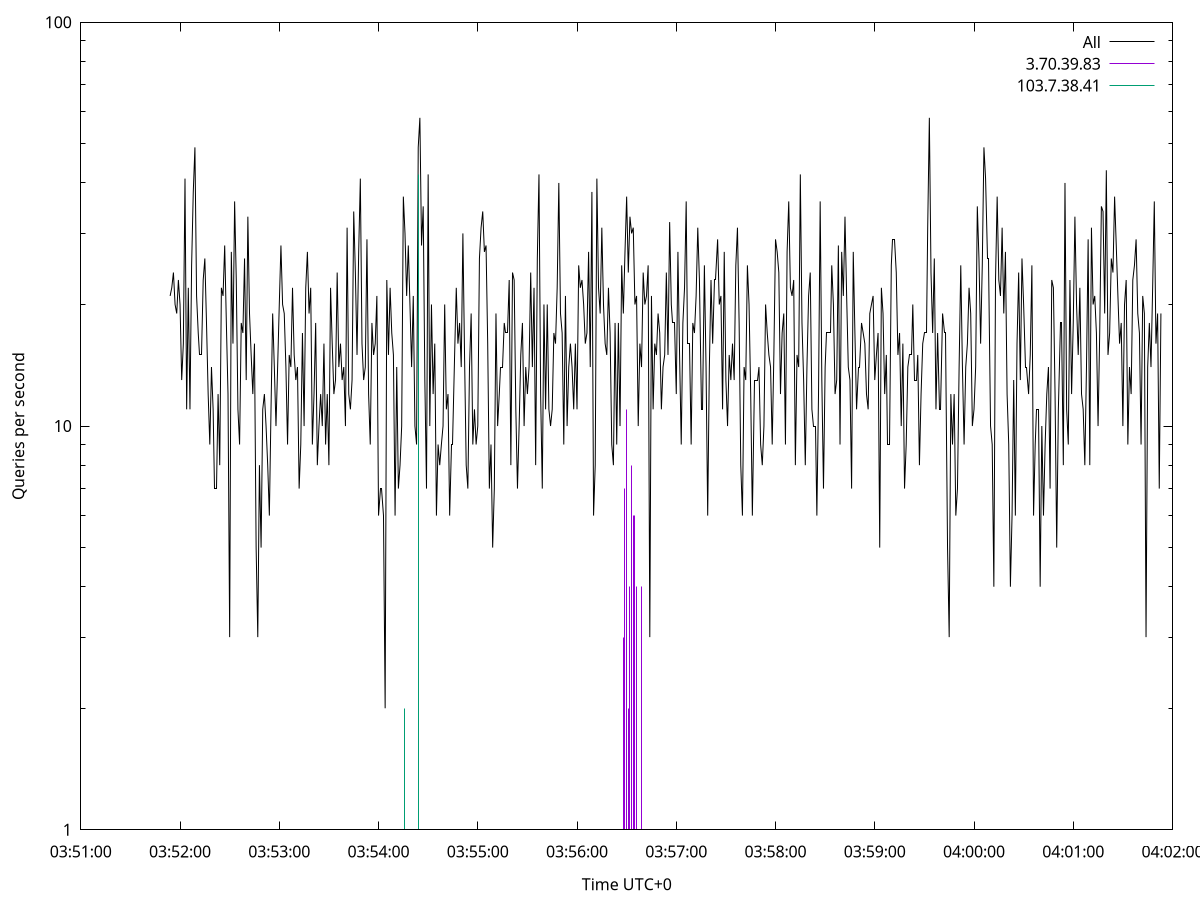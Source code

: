 set terminal pngcairo size 1024,768
set output 'Sun Jan  7 10:51:54 2024.png'
set ylabel 'Queries per second'
set xlabel 'Time UTC+0'
set xdata time
set timefmt "%s"
set log y
plot \
'-' using 1:2 linecolor 0 linetype 2 with lines title 'All', \
'-' using 1:2 linecolor 1 linetype 3 with impulses title "3.70.39.83", \
'-' using 1:2 linecolor 2 linetype 3 with impulses title "103.7.38.41"
1704599514 21
1704599515 22
1704599516 24
1704599517 20
1704599518 19
1704599519 23
1704599520 20
1704599521 13
1704599522 16
1704599523 41
1704599524 11
1704599525 22
1704599526 11
1704599527 25
1704599528 38
1704599529 49
1704599530 21
1704599531 17
1704599532 15
1704599533 15
1704599534 23
1704599535 26
1704599536 18
1704599537 12
1704599538 9
1704599539 14
1704599540 11
1704599541 7
1704599542 7
1704599543 12
1704599544 8
1704599545 22
1704599546 21
1704599547 28
1704599548 18
1704599549 12
1704599550 3
1704599551 27
1704599552 16
1704599553 36
1704599554 23
1704599555 11
1704599556 9
1704599557 18
1704599558 17
1704599559 26
1704599560 13
1704599561 33
1704599562 19
1704599563 15
1704599564 12
1704599565 16
1704599566 5
1704599567 3
1704599568 8
1704599569 5
1704599570 11
1704599571 12
1704599572 10
1704599573 8
1704599574 6
1704599575 11
1704599576 19
1704599577 14
1704599578 10
1704599579 14
1704599580 20
1704599581 28
1704599582 20
1704599583 19
1704599584 14
1704599585 9
1704599586 15
1704599587 14
1704599588 22
1704599589 15
1704599590 13
1704599591 14
1704599592 7
1704599593 9
1704599594 17
1704599595 10
1704599596 22
1704599597 27
1704599598 19
1704599599 22
1704599600 9
1704599601 12
1704599602 18
1704599603 8
1704599604 10
1704599605 12
1704599606 10
1704599607 16
1704599608 9
1704599609 12
1704599610 8
1704599611 22
1704599612 16
1704599613 12
1704599614 13
1704599615 24
1704599616 14
1704599617 16
1704599618 13
1704599619 14
1704599620 10
1704599621 31
1704599622 12
1704599623 11
1704599624 13
1704599625 34
1704599626 24
1704599627 15
1704599628 27
1704599629 41
1704599630 16
1704599631 13
1704599632 14
1704599633 29
1704599634 12
1704599635 9
1704599636 18
1704599637 15
1704599638 16
1704599639 21
1704599640 6
1704599641 7
1704599642 7
1704599643 6
1704599644 2
1704599645 23
1704599646 15
1704599647 22
1704599648 17
1704599649 15
1704599650 6
1704599651 14
1704599652 7
1704599653 8
1704599654 10
1704599655 37
1704599656 30
1704599657 21
1704599658 28
1704599659 20
1704599660 14
1704599661 21
1704599662 10
1704599663 9
1704599664 49
1704599665 58
1704599666 28
1704599667 35
1704599668 13
1704599669 7
1704599670 42
1704599671 10
1704599672 20
1704599673 12
1704599674 16
1704599675 6
1704599676 9
1704599677 8
1704599678 9
1704599679 10
1704599680 20
1704599681 11
1704599682 12
1704599683 6
1704599684 9
1704599685 9
1704599686 15
1704599687 22
1704599688 16
1704599689 18
1704599690 14
1704599691 30
1704599692 15
1704599693 8
1704599694 7
1704599695 14
1704599696 19
1704599697 9
1704599698 11
1704599699 9
1704599700 10
1704599701 26
1704599702 31
1704599703 34
1704599704 27
1704599705 28
1704599706 16
1704599707 7
1704599708 9
1704599709 5
1704599710 7
1704599711 19
1704599712 10
1704599713 12
1704599714 14
1704599715 14
1704599716 18
1704599717 17
1704599718 17
1704599719 23
1704599720 8
1704599721 24
1704599722 23
1704599723 11
1704599724 7
1704599725 10
1704599726 15
1704599727 18
1704599728 10
1704599729 14
1704599730 12
1704599731 14
1704599732 24
1704599733 14
1704599734 22
1704599735 8
1704599736 26
1704599737 42
1704599738 12
1704599739 7
1704599740 20
1704599741 11
1704599742 20
1704599743 11
1704599744 10
1704599745 11
1704599746 17
1704599747 16
1704599748 22
1704599749 40
1704599750 19
1704599751 17
1704599752 9
1704599753 21
1704599754 10
1704599755 14
1704599756 16
1704599757 14
1704599758 11
1704599759 16
1704599760 11
1704599761 25
1704599762 22
1704599763 23
1704599764 20
1704599765 16
1704599766 17
1704599767 27
1704599768 14
1704599769 38
1704599770 6
1704599771 8
1704599772 41
1704599773 22
1704599774 19
1704599775 31
1704599776 20
1704599777 16
1704599778 15
1704599779 22
1704599780 17
1704599781 9
1704599782 8
1704599783 18
1704599784 9
1704599785 18
1704599786 10
1704599787 25
1704599788 19
1704599789 27
1704599790 37
1704599791 24
1704599792 33
1704599793 30
1704599794 31
1704599795 20
1704599796 21
1704599797 10
1704599798 16
1704599799 14
1704599800 24
1704599801 20
1704599802 21
1704599803 25
1704599804 3
1704599805 21
1704599806 11
1704599807 16
1704599808 15
1704599809 19
1704599810 17
1704599811 11
1704599812 14
1704599813 15
1704599814 24
1704599815 15
1704599816 32
1704599817 20
1704599818 18
1704599819 18
1704599820 12
1704599821 27
1704599822 15
1704599823 9
1704599824 18
1704599825 22
1704599826 36
1704599827 16
1704599828 16
1704599829 9
1704599830 18
1704599831 17
1704599832 21
1704599833 31
1704599834 23
1704599835 11
1704599836 11
1704599837 25
1704599838 14
1704599839 6
1704599840 14
1704599841 23
1704599842 16
1704599843 23
1704599844 23
1704599845 29
1704599846 20
1704599847 21
1704599848 11
1704599849 27
1704599850 13
1704599851 10
1704599852 15
1704599853 13
1704599854 16
1704599855 13
1704599856 25
1704599857 31
1704599858 18
1704599859 8
1704599860 6
1704599861 14
1704599862 13
1704599863 25
1704599864 20
1704599865 12
1704599866 6
1704599867 13
1704599868 13
1704599869 13
1704599870 14
1704599871 9
1704599872 8
1704599873 10
1704599874 20
1704599875 17
1704599876 15
1704599877 14
1704599878 9
1704599879 15
1704599880 29
1704599881 27
1704599882 24
1704599883 12
1704599884 17
1704599885 19
1704599886 9
1704599887 27
1704599888 36
1704599889 22
1704599890 21
1704599891 23
1704599892 8
1704599893 15
1704599894 14
1704599895 42
1704599896 18
1704599897 13
1704599898 8
1704599899 14
1704599900 21
1704599901 24
1704599902 11
1704599903 10
1704599904 10
1704599905 6
1704599906 12
1704599907 36
1704599908 13
1704599909 7
1704599910 14
1704599911 17
1704599912 17
1704599913 17
1704599914 25
1704599915 20
1704599916 12
1704599917 13
1704599918 28
1704599919 9
1704599920 27
1704599921 21
1704599922 33
1704599923 21
1704599924 14
1704599925 13
1704599926 7
1704599927 27
1704599928 17
1704599929 11
1704599930 14
1704599931 14
1704599932 18
1704599933 17
1704599934 16
1704599935 12
1704599936 11
1704599937 19
1704599938 20
1704599939 21
1704599940 13
1704599941 15
1704599942 17
1704599943 5
1704599944 22
1704599945 19
1704599946 12
1704599947 15
1704599948 9
1704599949 9
1704599950 25
1704599951 29
1704599952 29
1704599953 24
1704599954 15
1704599955 17
1704599956 10
1704599957 16
1704599958 7
1704599959 9
1704599960 14
1704599961 15
1704599962 15
1704599963 20
1704599964 13
1704599965 13
1704599966 15
1704599967 8
1704599968 12
1704599969 16
1704599970 17
1704599971 17
1704599972 31
1704599973 58
1704599974 24
1704599975 17
1704599976 26
1704599977 11
1704599978 17
1704599979 11
1704599980 11
1704599981 19
1704599982 17
1704599983 17
1704599984 5
1704599985 3
1704599986 12
1704599987 9
1704599988 12
1704599989 6
1704599990 7
1704599991 14
1704599992 25
1704599993 14
1704599994 9
1704599995 14
1704599996 16
1704599997 22
1704599998 19
1704599999 10
1704600000 11
1704600001 14
1704600002 35
1704600003 26
1704600004 16
1704600005 25
1704600006 49
1704600007 41
1704600008 26
1704600009 26
1704600010 10
1704600011 9
1704600012 4
1704600013 23
1704600014 37
1704600015 23
1704600016 21
1704600017 31
1704600018 19
1704600019 27
1704600020 12
1704600021 9
1704600022 4
1704600023 6
1704600024 13
1704600025 6
1704600026 16
1704600027 24
1704600028 13
1704600029 26
1704600030 20
1704600031 14
1704600032 14
1704600033 12
1704600034 15
1704600035 25
1704600036 6
1704600037 9
1704600038 11
1704600039 11
1704600040 4
1704600041 10
1704600042 6
1704600043 9
1704600044 12
1704600045 14
1704600046 7
1704600047 23
1704600048 22
1704600049 12
1704600050 5
1704600051 11
1704600052 18
1704600053 18
1704600054 8
1704600055 40
1704600056 11
1704600057 9
1704600058 23
1704600059 12
1704600060 18
1704600061 33
1704600062 20
1704600063 15
1704600064 22
1704600065 12
1704600066 11
1704600067 8
1704600068 14
1704600069 29
1704600070 8
1704600071 31
1704600072 20
1704600073 21
1704600074 17
1704600075 10
1704600076 17
1704600077 35
1704600078 34
1704600079 19
1704600080 43
1704600081 15
1704600082 17
1704600083 26
1704600084 24
1704600085 37
1704600086 28
1704600087 21
1704600088 16
1704600089 18
1704600090 10
1704600091 20
1704600092 23
1704600093 9
1704600094 14
1704600095 12
1704600096 23
1704600097 25
1704600098 29
1704600099 19
1704600100 17
1704600101 9
1704600102 21
1704600103 19
1704600104 3
1704600105 14
1704600106 18
1704600107 14
1704600108 22
1704600109 36
1704600110 16
1704600111 19
1704600112 7
1704600113 19

e
1704599566 1
1704599788 3
1704599789 7
1704599790 11
1704599791 2
1704599792 4
1704599793 8
1704599794 6
1704599795 6
1704599796 4
1704599799 4
1704599932 1

e
1704599656 2
1704599664 42

e
